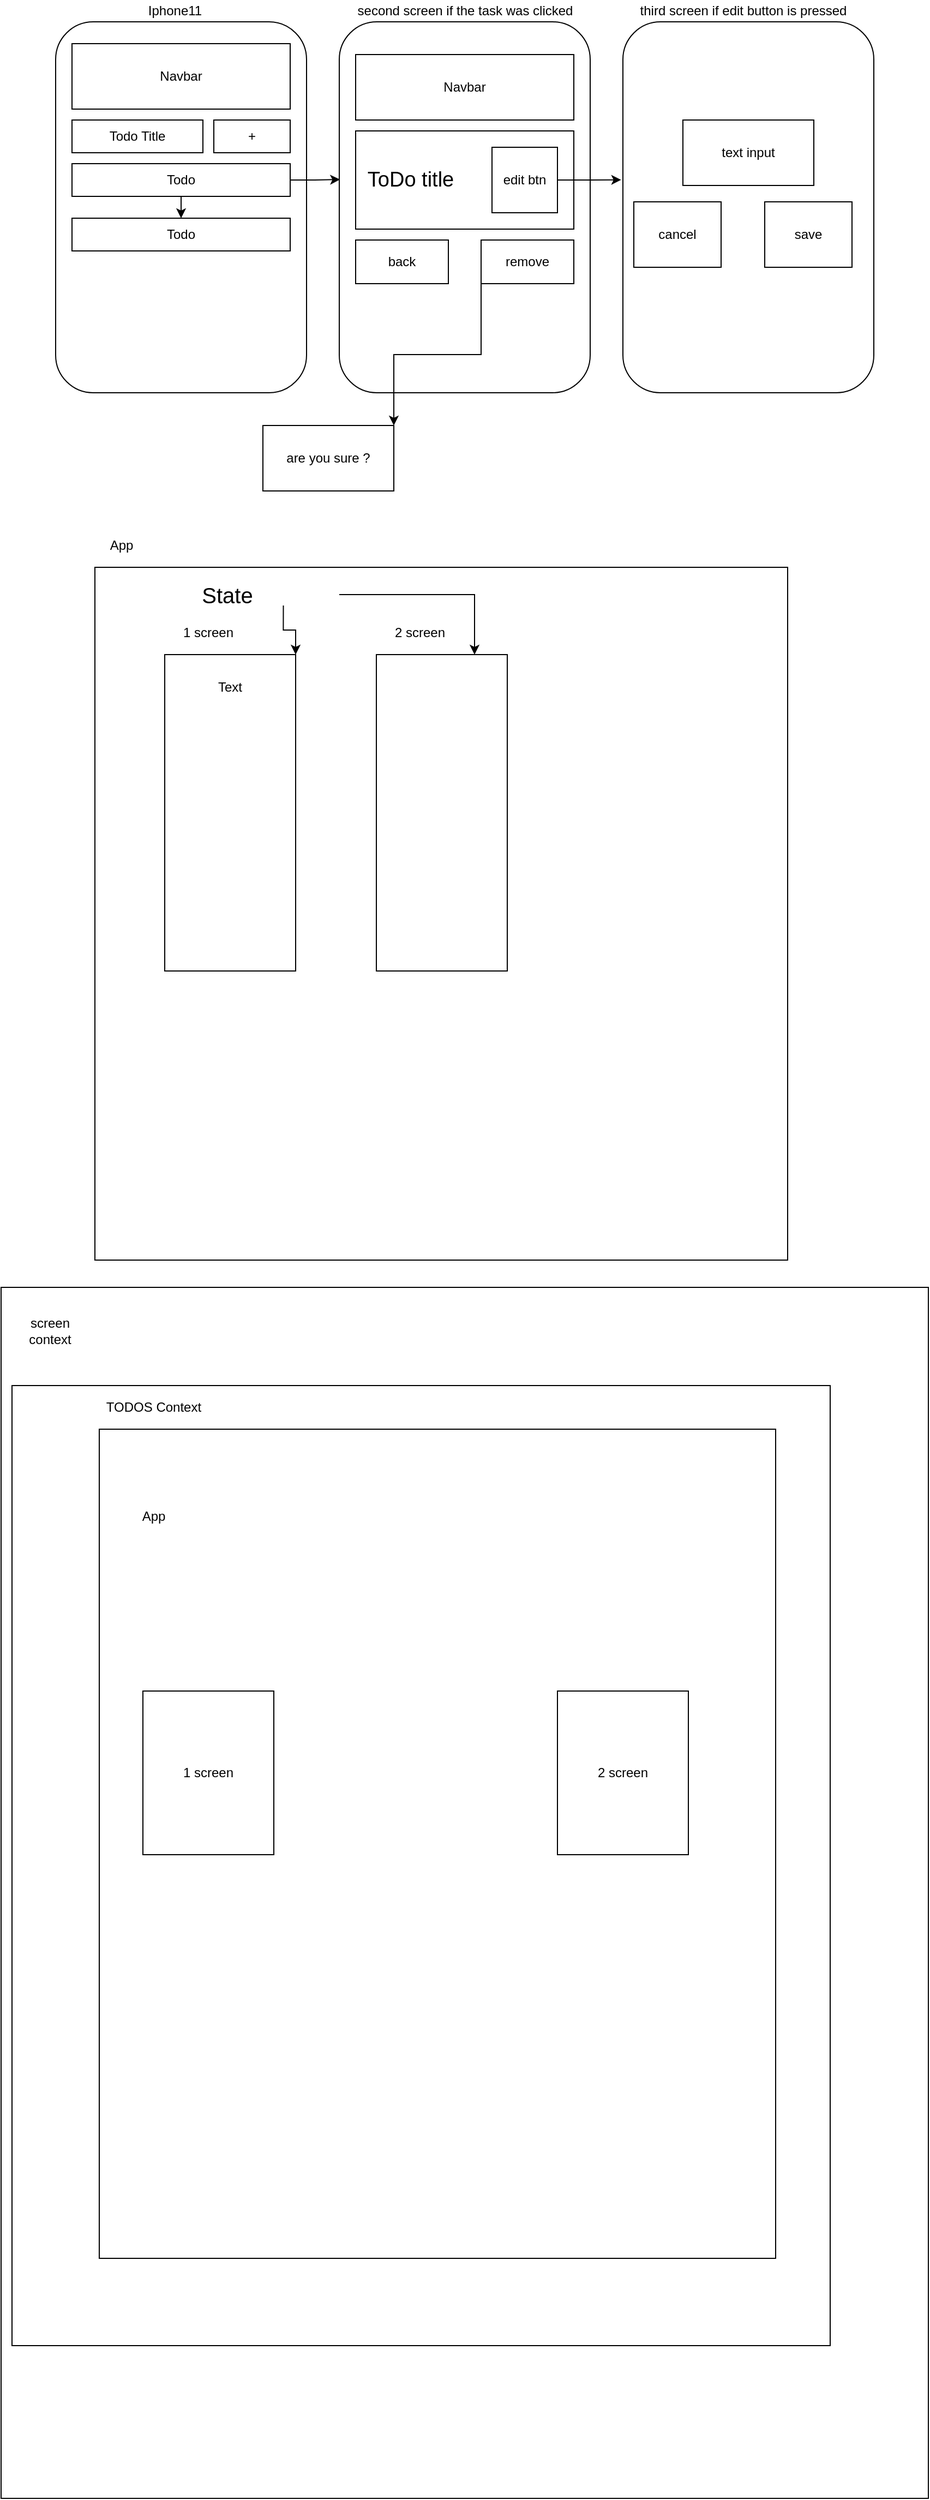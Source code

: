 <mxfile version="14.6.0" type="github">
  <diagram id="LBZDEGwCrCj-avP-HCWu" name="Page-1">
    <mxGraphModel dx="1564" dy="936" grid="1" gridSize="10" guides="1" tooltips="1" connect="1" arrows="1" fold="1" page="1" pageScale="1" pageWidth="827" pageHeight="1169" math="0" shadow="0">
      <root>
        <mxCell id="0" />
        <mxCell id="1" parent="0" />
        <mxCell id="XJnTKmhuLe6zmKMpL-VK-12" value="" style="rounded=0;whiteSpace=wrap;html=1;" vertex="1" parent="1">
          <mxGeometry x="10" y="1220" width="850" height="1110" as="geometry" />
        </mxCell>
        <mxCell id="XJnTKmhuLe6zmKMpL-VK-10" value="" style="rounded=0;whiteSpace=wrap;html=1;" vertex="1" parent="1">
          <mxGeometry x="20" y="1310" width="750" height="880" as="geometry" />
        </mxCell>
        <mxCell id="T2dKCJuAUOTsMNd2c5Pi-2" value="" style="rounded=1;whiteSpace=wrap;html=1;" parent="1" vertex="1">
          <mxGeometry x="60" y="60" width="230" height="340" as="geometry" />
        </mxCell>
        <mxCell id="aS90rflTA3L6wCCtJnuh-1" value="Navbar&lt;br&gt;" style="rounded=0;whiteSpace=wrap;html=1;" parent="1" vertex="1">
          <mxGeometry x="75" y="80" width="200" height="60" as="geometry" />
        </mxCell>
        <mxCell id="aS90rflTA3L6wCCtJnuh-2" value="Todo Title" style="rounded=0;whiteSpace=wrap;html=1;" parent="1" vertex="1">
          <mxGeometry x="75" y="150" width="120" height="30" as="geometry" />
        </mxCell>
        <mxCell id="aS90rflTA3L6wCCtJnuh-3" value="+" style="rounded=0;whiteSpace=wrap;html=1;" parent="1" vertex="1">
          <mxGeometry x="205" y="150" width="70" height="30" as="geometry" />
        </mxCell>
        <mxCell id="aS90rflTA3L6wCCtJnuh-5" style="edgeStyle=orthogonalEdgeStyle;rounded=0;orthogonalLoop=1;jettySize=auto;html=1;exitX=0.5;exitY=1;exitDx=0;exitDy=0;" parent="1" source="aS90rflTA3L6wCCtJnuh-4" edge="1">
          <mxGeometry relative="1" as="geometry">
            <mxPoint x="175" y="240" as="targetPoint" />
          </mxGeometry>
        </mxCell>
        <mxCell id="T2dKCJuAUOTsMNd2c5Pi-16" style="edgeStyle=orthogonalEdgeStyle;rounded=0;orthogonalLoop=1;jettySize=auto;html=1;exitX=1;exitY=0.5;exitDx=0;exitDy=0;entryX=0.003;entryY=0.425;entryDx=0;entryDy=0;entryPerimeter=0;" parent="1" source="aS90rflTA3L6wCCtJnuh-4" target="T2dKCJuAUOTsMNd2c5Pi-4" edge="1">
          <mxGeometry relative="1" as="geometry" />
        </mxCell>
        <mxCell id="aS90rflTA3L6wCCtJnuh-4" value="Todo" style="rounded=0;whiteSpace=wrap;html=1;" parent="1" vertex="1">
          <mxGeometry x="75" y="190" width="200" height="30" as="geometry" />
        </mxCell>
        <mxCell id="aS90rflTA3L6wCCtJnuh-6" value="Todo" style="rounded=0;whiteSpace=wrap;html=1;" parent="1" vertex="1">
          <mxGeometry x="75" y="240" width="200" height="30" as="geometry" />
        </mxCell>
        <mxCell id="T2dKCJuAUOTsMNd2c5Pi-3" value="Iphone11" style="text;html=1;align=center;verticalAlign=middle;resizable=0;points=[];autosize=1;strokeColor=none;" parent="1" vertex="1">
          <mxGeometry x="139" y="40" width="60" height="20" as="geometry" />
        </mxCell>
        <mxCell id="T2dKCJuAUOTsMNd2c5Pi-4" value="" style="rounded=1;whiteSpace=wrap;html=1;" parent="1" vertex="1">
          <mxGeometry x="320" y="60" width="230" height="340" as="geometry" />
        </mxCell>
        <mxCell id="T2dKCJuAUOTsMNd2c5Pi-5" value="Navbar&lt;br&gt;" style="rounded=0;whiteSpace=wrap;html=1;" parent="1" vertex="1">
          <mxGeometry x="335" y="90" width="200" height="60" as="geometry" />
        </mxCell>
        <mxCell id="T2dKCJuAUOTsMNd2c5Pi-8" value="" style="rounded=0;whiteSpace=wrap;html=1;" parent="1" vertex="1">
          <mxGeometry x="335" y="160" width="200" height="90" as="geometry" />
        </mxCell>
        <mxCell id="T2dKCJuAUOTsMNd2c5Pi-10" value="&lt;font style=&quot;font-size: 19px&quot;&gt;ToDo title&lt;/font&gt;" style="text;html=1;align=center;verticalAlign=middle;resizable=0;points=[];autosize=1;strokeColor=none;" parent="1" vertex="1">
          <mxGeometry x="340" y="195" width="90" height="20" as="geometry" />
        </mxCell>
        <mxCell id="T2dKCJuAUOTsMNd2c5Pi-18" style="edgeStyle=orthogonalEdgeStyle;rounded=0;orthogonalLoop=1;jettySize=auto;html=1;exitX=1;exitY=0.5;exitDx=0;exitDy=0;entryX=-0.007;entryY=0.426;entryDx=0;entryDy=0;entryPerimeter=0;" parent="1" source="T2dKCJuAUOTsMNd2c5Pi-12" target="T2dKCJuAUOTsMNd2c5Pi-17" edge="1">
          <mxGeometry relative="1" as="geometry" />
        </mxCell>
        <mxCell id="T2dKCJuAUOTsMNd2c5Pi-12" value="edit btn" style="rounded=0;whiteSpace=wrap;html=1;" parent="1" vertex="1">
          <mxGeometry x="460" y="175" width="60" height="60" as="geometry" />
        </mxCell>
        <mxCell id="T2dKCJuAUOTsMNd2c5Pi-13" value="back" style="rounded=0;whiteSpace=wrap;html=1;" parent="1" vertex="1">
          <mxGeometry x="335" y="260" width="85" height="40" as="geometry" />
        </mxCell>
        <mxCell id="T2dKCJuAUOTsMNd2c5Pi-25" style="edgeStyle=orthogonalEdgeStyle;rounded=0;orthogonalLoop=1;jettySize=auto;html=1;exitX=0;exitY=1;exitDx=0;exitDy=0;entryX=1;entryY=0;entryDx=0;entryDy=0;" parent="1" source="T2dKCJuAUOTsMNd2c5Pi-15" target="T2dKCJuAUOTsMNd2c5Pi-24" edge="1">
          <mxGeometry relative="1" as="geometry" />
        </mxCell>
        <mxCell id="T2dKCJuAUOTsMNd2c5Pi-15" value="remove" style="rounded=0;whiteSpace=wrap;html=1;" parent="1" vertex="1">
          <mxGeometry x="450" y="260" width="85" height="40" as="geometry" />
        </mxCell>
        <mxCell id="T2dKCJuAUOTsMNd2c5Pi-17" value="" style="rounded=1;whiteSpace=wrap;html=1;" parent="1" vertex="1">
          <mxGeometry x="580" y="60" width="230" height="340" as="geometry" />
        </mxCell>
        <mxCell id="T2dKCJuAUOTsMNd2c5Pi-19" value="second screen if the task was clicked" style="text;html=1;align=center;verticalAlign=middle;resizable=0;points=[];autosize=1;strokeColor=none;" parent="1" vertex="1">
          <mxGeometry x="330" y="40" width="210" height="20" as="geometry" />
        </mxCell>
        <mxCell id="T2dKCJuAUOTsMNd2c5Pi-20" value="third screen if edit button is pressed" style="text;html=1;align=center;verticalAlign=middle;resizable=0;points=[];autosize=1;strokeColor=none;" parent="1" vertex="1">
          <mxGeometry x="590" y="40" width="200" height="20" as="geometry" />
        </mxCell>
        <mxCell id="T2dKCJuAUOTsMNd2c5Pi-21" value="text input" style="rounded=0;whiteSpace=wrap;html=1;" parent="1" vertex="1">
          <mxGeometry x="635" y="150" width="120" height="60" as="geometry" />
        </mxCell>
        <mxCell id="T2dKCJuAUOTsMNd2c5Pi-22" value="cancel" style="rounded=0;whiteSpace=wrap;html=1;" parent="1" vertex="1">
          <mxGeometry x="590" y="225" width="80" height="60" as="geometry" />
        </mxCell>
        <mxCell id="T2dKCJuAUOTsMNd2c5Pi-23" value="save" style="rounded=0;whiteSpace=wrap;html=1;" parent="1" vertex="1">
          <mxGeometry x="710" y="225" width="80" height="60" as="geometry" />
        </mxCell>
        <mxCell id="T2dKCJuAUOTsMNd2c5Pi-24" value="are you sure ?" style="rounded=0;whiteSpace=wrap;html=1;" parent="1" vertex="1">
          <mxGeometry x="250" y="430" width="120" height="60" as="geometry" />
        </mxCell>
        <mxCell id="T2dKCJuAUOTsMNd2c5Pi-27" value="" style="whiteSpace=wrap;html=1;aspect=fixed;" parent="1" vertex="1">
          <mxGeometry x="96" y="560" width="635" height="635" as="geometry" />
        </mxCell>
        <mxCell id="T2dKCJuAUOTsMNd2c5Pi-28" value="App" style="text;html=1;align=center;verticalAlign=middle;resizable=0;points=[];autosize=1;strokeColor=none;" parent="1" vertex="1">
          <mxGeometry x="100" y="530" width="40" height="20" as="geometry" />
        </mxCell>
        <mxCell id="T2dKCJuAUOTsMNd2c5Pi-29" value="" style="rounded=0;whiteSpace=wrap;html=1;" parent="1" vertex="1">
          <mxGeometry x="160" y="640" width="120" height="290" as="geometry" />
        </mxCell>
        <mxCell id="T2dKCJuAUOTsMNd2c5Pi-30" value="" style="rounded=0;whiteSpace=wrap;html=1;" parent="1" vertex="1">
          <mxGeometry x="354" y="640" width="120" height="290" as="geometry" />
        </mxCell>
        <mxCell id="T2dKCJuAUOTsMNd2c5Pi-32" value="2 screen" style="text;html=1;strokeColor=none;fillColor=none;align=center;verticalAlign=middle;whiteSpace=wrap;rounded=0;" parent="1" vertex="1">
          <mxGeometry x="354" y="610" width="80" height="20" as="geometry" />
        </mxCell>
        <mxCell id="T2dKCJuAUOTsMNd2c5Pi-33" value="1 screen" style="text;html=1;strokeColor=none;fillColor=none;align=center;verticalAlign=middle;whiteSpace=wrap;rounded=0;" parent="1" vertex="1">
          <mxGeometry x="160" y="610" width="80" height="20" as="geometry" />
        </mxCell>
        <mxCell id="T2dKCJuAUOTsMNd2c5Pi-34" value="Text" style="text;html=1;strokeColor=none;fillColor=none;align=center;verticalAlign=middle;whiteSpace=wrap;rounded=0;" parent="1" vertex="1">
          <mxGeometry x="200" y="660" width="40" height="20" as="geometry" />
        </mxCell>
        <mxCell id="T2dKCJuAUOTsMNd2c5Pi-37" style="edgeStyle=orthogonalEdgeStyle;rounded=0;orthogonalLoop=1;jettySize=auto;html=1;exitX=1;exitY=0.5;exitDx=0;exitDy=0;entryX=0.75;entryY=0;entryDx=0;entryDy=0;" parent="1" source="T2dKCJuAUOTsMNd2c5Pi-35" target="T2dKCJuAUOTsMNd2c5Pi-30" edge="1">
          <mxGeometry relative="1" as="geometry" />
        </mxCell>
        <mxCell id="T2dKCJuAUOTsMNd2c5Pi-38" style="edgeStyle=orthogonalEdgeStyle;rounded=0;orthogonalLoop=1;jettySize=auto;html=1;exitX=0.75;exitY=1;exitDx=0;exitDy=0;entryX=1;entryY=0;entryDx=0;entryDy=0;" parent="1" source="T2dKCJuAUOTsMNd2c5Pi-35" target="T2dKCJuAUOTsMNd2c5Pi-29" edge="1">
          <mxGeometry relative="1" as="geometry" />
        </mxCell>
        <mxCell id="T2dKCJuAUOTsMNd2c5Pi-35" value="&lt;font style=&quot;font-size: 20px&quot;&gt;State&lt;/font&gt;" style="text;html=1;strokeColor=none;fillColor=none;align=center;verticalAlign=middle;whiteSpace=wrap;rounded=0;" parent="1" vertex="1">
          <mxGeometry x="115" y="575" width="205" height="20" as="geometry" />
        </mxCell>
        <mxCell id="XJnTKmhuLe6zmKMpL-VK-3" value="" style="rounded=0;whiteSpace=wrap;html=1;" vertex="1" parent="1">
          <mxGeometry x="100" y="1350" width="620" height="760" as="geometry" />
        </mxCell>
        <mxCell id="XJnTKmhuLe6zmKMpL-VK-7" value="1 screen" style="rounded=0;whiteSpace=wrap;html=1;" vertex="1" parent="1">
          <mxGeometry x="140" y="1590" width="120" height="150" as="geometry" />
        </mxCell>
        <mxCell id="XJnTKmhuLe6zmKMpL-VK-8" value="2&amp;nbsp;screen" style="rounded=0;whiteSpace=wrap;html=1;" vertex="1" parent="1">
          <mxGeometry x="520" y="1590" width="120" height="150" as="geometry" />
        </mxCell>
        <mxCell id="XJnTKmhuLe6zmKMpL-VK-9" value="App" style="text;html=1;strokeColor=none;fillColor=none;align=center;verticalAlign=middle;whiteSpace=wrap;rounded=0;" vertex="1" parent="1">
          <mxGeometry x="130" y="1360" width="40" height="140" as="geometry" />
        </mxCell>
        <mxCell id="XJnTKmhuLe6zmKMpL-VK-11" value="TODOS Context" style="text;html=1;strokeColor=none;fillColor=none;align=center;verticalAlign=middle;whiteSpace=wrap;rounded=0;" vertex="1" parent="1">
          <mxGeometry x="30" y="1320" width="240" height="20" as="geometry" />
        </mxCell>
        <mxCell id="XJnTKmhuLe6zmKMpL-VK-14" value="screen context" style="text;html=1;strokeColor=none;fillColor=none;align=center;verticalAlign=middle;whiteSpace=wrap;rounded=0;" vertex="1" parent="1">
          <mxGeometry x="35" y="1250" width="40" height="20" as="geometry" />
        </mxCell>
      </root>
    </mxGraphModel>
  </diagram>
</mxfile>
